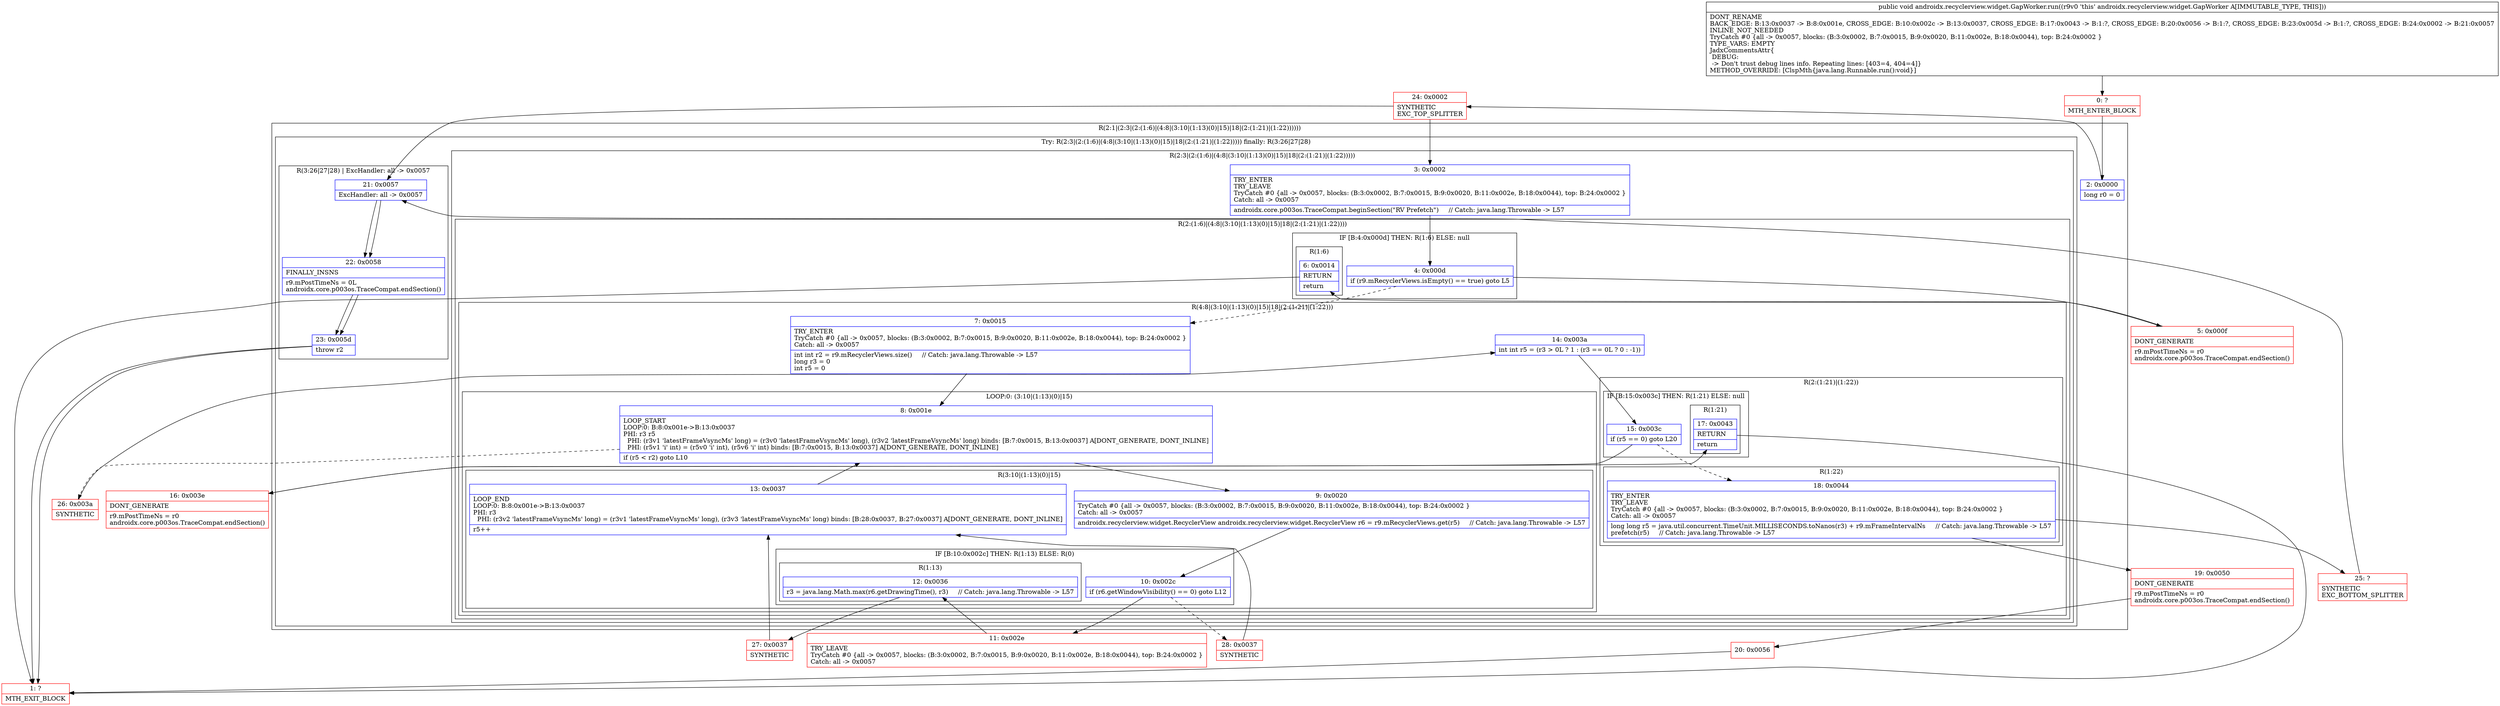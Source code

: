 digraph "CFG forandroidx.recyclerview.widget.GapWorker.run()V" {
subgraph cluster_Region_1209270617 {
label = "R(2:1|(2:3|(2:(1:6)|(4:8|(3:10|(1:13)(0)|15)|18|(2:(1:21)|(1:22))))))";
node [shape=record,color=blue];
Node_2 [shape=record,label="{2\:\ 0x0000|long r0 = 0\l}"];
subgraph cluster_TryCatchRegion_1098436005 {
label = "Try: R(2:3|(2:(1:6)|(4:8|(3:10|(1:13)(0)|15)|18|(2:(1:21)|(1:22))))) finally: R(3:26|27|28)";
node [shape=record,color=blue];
subgraph cluster_Region_1197165869 {
label = "R(2:3|(2:(1:6)|(4:8|(3:10|(1:13)(0)|15)|18|(2:(1:21)|(1:22)))))";
node [shape=record,color=blue];
Node_3 [shape=record,label="{3\:\ 0x0002|TRY_ENTER\lTRY_LEAVE\lTryCatch #0 \{all \-\> 0x0057, blocks: (B:3:0x0002, B:7:0x0015, B:9:0x0020, B:11:0x002e, B:18:0x0044), top: B:24:0x0002 \}\lCatch: all \-\> 0x0057\l|androidx.core.p003os.TraceCompat.beginSection(\"RV Prefetch\")     \/\/ Catch: java.lang.Throwable \-\> L57\l}"];
subgraph cluster_Region_299740820 {
label = "R(2:(1:6)|(4:8|(3:10|(1:13)(0)|15)|18|(2:(1:21)|(1:22))))";
node [shape=record,color=blue];
subgraph cluster_IfRegion_220815761 {
label = "IF [B:4:0x000d] THEN: R(1:6) ELSE: null";
node [shape=record,color=blue];
Node_4 [shape=record,label="{4\:\ 0x000d|if (r9.mRecyclerViews.isEmpty() == true) goto L5\l}"];
subgraph cluster_Region_180060276 {
label = "R(1:6)";
node [shape=record,color=blue];
Node_6 [shape=record,label="{6\:\ 0x0014|RETURN\l|return\l}"];
}
}
subgraph cluster_Region_381226598 {
label = "R(4:8|(3:10|(1:13)(0)|15)|18|(2:(1:21)|(1:22)))";
node [shape=record,color=blue];
Node_7 [shape=record,label="{7\:\ 0x0015|TRY_ENTER\lTryCatch #0 \{all \-\> 0x0057, blocks: (B:3:0x0002, B:7:0x0015, B:9:0x0020, B:11:0x002e, B:18:0x0044), top: B:24:0x0002 \}\lCatch: all \-\> 0x0057\l|int int r2 = r9.mRecyclerViews.size()     \/\/ Catch: java.lang.Throwable \-\> L57\llong r3 = 0\lint r5 = 0\l}"];
subgraph cluster_LoopRegion_70454419 {
label = "LOOP:0: (3:10|(1:13)(0)|15)";
node [shape=record,color=blue];
Node_8 [shape=record,label="{8\:\ 0x001e|LOOP_START\lLOOP:0: B:8:0x001e\-\>B:13:0x0037\lPHI: r3 r5 \l  PHI: (r3v1 'latestFrameVsyncMs' long) = (r3v0 'latestFrameVsyncMs' long), (r3v2 'latestFrameVsyncMs' long) binds: [B:7:0x0015, B:13:0x0037] A[DONT_GENERATE, DONT_INLINE]\l  PHI: (r5v1 'i' int) = (r5v0 'i' int), (r5v6 'i' int) binds: [B:7:0x0015, B:13:0x0037] A[DONT_GENERATE, DONT_INLINE]\l|if (r5 \< r2) goto L10\l}"];
subgraph cluster_Region_538555559 {
label = "R(3:10|(1:13)(0)|15)";
node [shape=record,color=blue];
Node_9 [shape=record,label="{9\:\ 0x0020|TryCatch #0 \{all \-\> 0x0057, blocks: (B:3:0x0002, B:7:0x0015, B:9:0x0020, B:11:0x002e, B:18:0x0044), top: B:24:0x0002 \}\lCatch: all \-\> 0x0057\l|androidx.recyclerview.widget.RecyclerView androidx.recyclerview.widget.RecyclerView r6 = r9.mRecyclerViews.get(r5)     \/\/ Catch: java.lang.Throwable \-\> L57\l}"];
subgraph cluster_IfRegion_1982877402 {
label = "IF [B:10:0x002c] THEN: R(1:13) ELSE: R(0)";
node [shape=record,color=blue];
Node_10 [shape=record,label="{10\:\ 0x002c|if (r6.getWindowVisibility() == 0) goto L12\l}"];
subgraph cluster_Region_377199201 {
label = "R(1:13)";
node [shape=record,color=blue];
Node_12 [shape=record,label="{12\:\ 0x0036|r3 = java.lang.Math.max(r6.getDrawingTime(), r3)     \/\/ Catch: java.lang.Throwable \-\> L57\l}"];
}
subgraph cluster_Region_387225131 {
label = "R(0)";
node [shape=record,color=blue];
}
}
Node_13 [shape=record,label="{13\:\ 0x0037|LOOP_END\lLOOP:0: B:8:0x001e\-\>B:13:0x0037\lPHI: r3 \l  PHI: (r3v2 'latestFrameVsyncMs' long) = (r3v1 'latestFrameVsyncMs' long), (r3v3 'latestFrameVsyncMs' long) binds: [B:28:0x0037, B:27:0x0037] A[DONT_GENERATE, DONT_INLINE]\l|r5++\l}"];
}
}
Node_14 [shape=record,label="{14\:\ 0x003a|int int r5 = (r3 \> 0L ? 1 : (r3 == 0L ? 0 : \-1))\l}"];
subgraph cluster_Region_1807819603 {
label = "R(2:(1:21)|(1:22))";
node [shape=record,color=blue];
subgraph cluster_IfRegion_1012032419 {
label = "IF [B:15:0x003c] THEN: R(1:21) ELSE: null";
node [shape=record,color=blue];
Node_15 [shape=record,label="{15\:\ 0x003c|if (r5 == 0) goto L20\l}"];
subgraph cluster_Region_757264979 {
label = "R(1:21)";
node [shape=record,color=blue];
Node_17 [shape=record,label="{17\:\ 0x0043|RETURN\l|return\l}"];
}
}
subgraph cluster_Region_2114801470 {
label = "R(1:22)";
node [shape=record,color=blue];
Node_18 [shape=record,label="{18\:\ 0x0044|TRY_ENTER\lTRY_LEAVE\lTryCatch #0 \{all \-\> 0x0057, blocks: (B:3:0x0002, B:7:0x0015, B:9:0x0020, B:11:0x002e, B:18:0x0044), top: B:24:0x0002 \}\lCatch: all \-\> 0x0057\l|long long r5 = java.util.concurrent.TimeUnit.MILLISECONDS.toNanos(r3) + r9.mFrameIntervalNs     \/\/ Catch: java.lang.Throwable \-\> L57\lprefetch(r5)     \/\/ Catch: java.lang.Throwable \-\> L57\l}"];
}
}
}
}
}
subgraph cluster_Region_2068606883 {
label = "R(3:26|27|28) | ExcHandler: all \-\> 0x0057\l";
node [shape=record,color=blue];
Node_21 [shape=record,label="{21\:\ 0x0057|ExcHandler: all \-\> 0x0057\l}"];
Node_22 [shape=record,label="{22\:\ 0x0058|FINALLY_INSNS\l|r9.mPostTimeNs = 0L\landroidx.core.p003os.TraceCompat.endSection()\l}"];
Node_23 [shape=record,label="{23\:\ 0x005d|throw r2\l}"];
}
}
}
subgraph cluster_Region_2068606883 {
label = "R(3:26|27|28) | ExcHandler: all \-\> 0x0057\l";
node [shape=record,color=blue];
Node_21 [shape=record,label="{21\:\ 0x0057|ExcHandler: all \-\> 0x0057\l}"];
Node_22 [shape=record,label="{22\:\ 0x0058|FINALLY_INSNS\l|r9.mPostTimeNs = 0L\landroidx.core.p003os.TraceCompat.endSection()\l}"];
Node_23 [shape=record,label="{23\:\ 0x005d|throw r2\l}"];
}
Node_0 [shape=record,color=red,label="{0\:\ ?|MTH_ENTER_BLOCK\l}"];
Node_24 [shape=record,color=red,label="{24\:\ 0x0002|SYNTHETIC\lEXC_TOP_SPLITTER\l}"];
Node_5 [shape=record,color=red,label="{5\:\ 0x000f|DONT_GENERATE\l|r9.mPostTimeNs = r0\landroidx.core.p003os.TraceCompat.endSection()\l}"];
Node_1 [shape=record,color=red,label="{1\:\ ?|MTH_EXIT_BLOCK\l}"];
Node_11 [shape=record,color=red,label="{11\:\ 0x002e|TRY_LEAVE\lTryCatch #0 \{all \-\> 0x0057, blocks: (B:3:0x0002, B:7:0x0015, B:9:0x0020, B:11:0x002e, B:18:0x0044), top: B:24:0x0002 \}\lCatch: all \-\> 0x0057\l}"];
Node_27 [shape=record,color=red,label="{27\:\ 0x0037|SYNTHETIC\l}"];
Node_28 [shape=record,color=red,label="{28\:\ 0x0037|SYNTHETIC\l}"];
Node_26 [shape=record,color=red,label="{26\:\ 0x003a|SYNTHETIC\l}"];
Node_16 [shape=record,color=red,label="{16\:\ 0x003e|DONT_GENERATE\l|r9.mPostTimeNs = r0\landroidx.core.p003os.TraceCompat.endSection()\l}"];
Node_19 [shape=record,color=red,label="{19\:\ 0x0050|DONT_GENERATE\l|r9.mPostTimeNs = r0\landroidx.core.p003os.TraceCompat.endSection()\l}"];
Node_20 [shape=record,color=red,label="{20\:\ 0x0056}"];
Node_25 [shape=record,color=red,label="{25\:\ ?|SYNTHETIC\lEXC_BOTTOM_SPLITTER\l}"];
MethodNode[shape=record,label="{public void androidx.recyclerview.widget.GapWorker.run((r9v0 'this' androidx.recyclerview.widget.GapWorker A[IMMUTABLE_TYPE, THIS]))  | DONT_RENAME\lBACK_EDGE: B:13:0x0037 \-\> B:8:0x001e, CROSS_EDGE: B:10:0x002c \-\> B:13:0x0037, CROSS_EDGE: B:17:0x0043 \-\> B:1:?, CROSS_EDGE: B:20:0x0056 \-\> B:1:?, CROSS_EDGE: B:23:0x005d \-\> B:1:?, CROSS_EDGE: B:24:0x0002 \-\> B:21:0x0057\lINLINE_NOT_NEEDED\lTryCatch #0 \{all \-\> 0x0057, blocks: (B:3:0x0002, B:7:0x0015, B:9:0x0020, B:11:0x002e, B:18:0x0044), top: B:24:0x0002 \}\lTYPE_VARS: EMPTY\lJadxCommentsAttr\{\l DEBUG: \l \-\> Don't trust debug lines info. Repeating lines: [403=4, 404=4]\}\lMETHOD_OVERRIDE: [ClspMth\{java.lang.Runnable.run():void\}]\l}"];
MethodNode -> Node_0;Node_2 -> Node_24;
Node_3 -> Node_4;
Node_4 -> Node_5;
Node_4 -> Node_7[style=dashed];
Node_6 -> Node_1;
Node_7 -> Node_8;
Node_8 -> Node_9;
Node_8 -> Node_26[style=dashed];
Node_9 -> Node_10;
Node_10 -> Node_11;
Node_10 -> Node_28[style=dashed];
Node_12 -> Node_27;
Node_13 -> Node_8;
Node_14 -> Node_15;
Node_15 -> Node_16;
Node_15 -> Node_18[style=dashed];
Node_17 -> Node_1;
Node_18 -> Node_19;
Node_18 -> Node_25;
Node_21 -> Node_22;
Node_22 -> Node_23;
Node_23 -> Node_1;
Node_21 -> Node_22;
Node_22 -> Node_23;
Node_23 -> Node_1;
Node_0 -> Node_2;
Node_24 -> Node_3;
Node_24 -> Node_21;
Node_5 -> Node_6;
Node_11 -> Node_12;
Node_27 -> Node_13;
Node_28 -> Node_13;
Node_26 -> Node_14;
Node_16 -> Node_17;
Node_19 -> Node_20;
Node_20 -> Node_1;
Node_25 -> Node_21;
}

